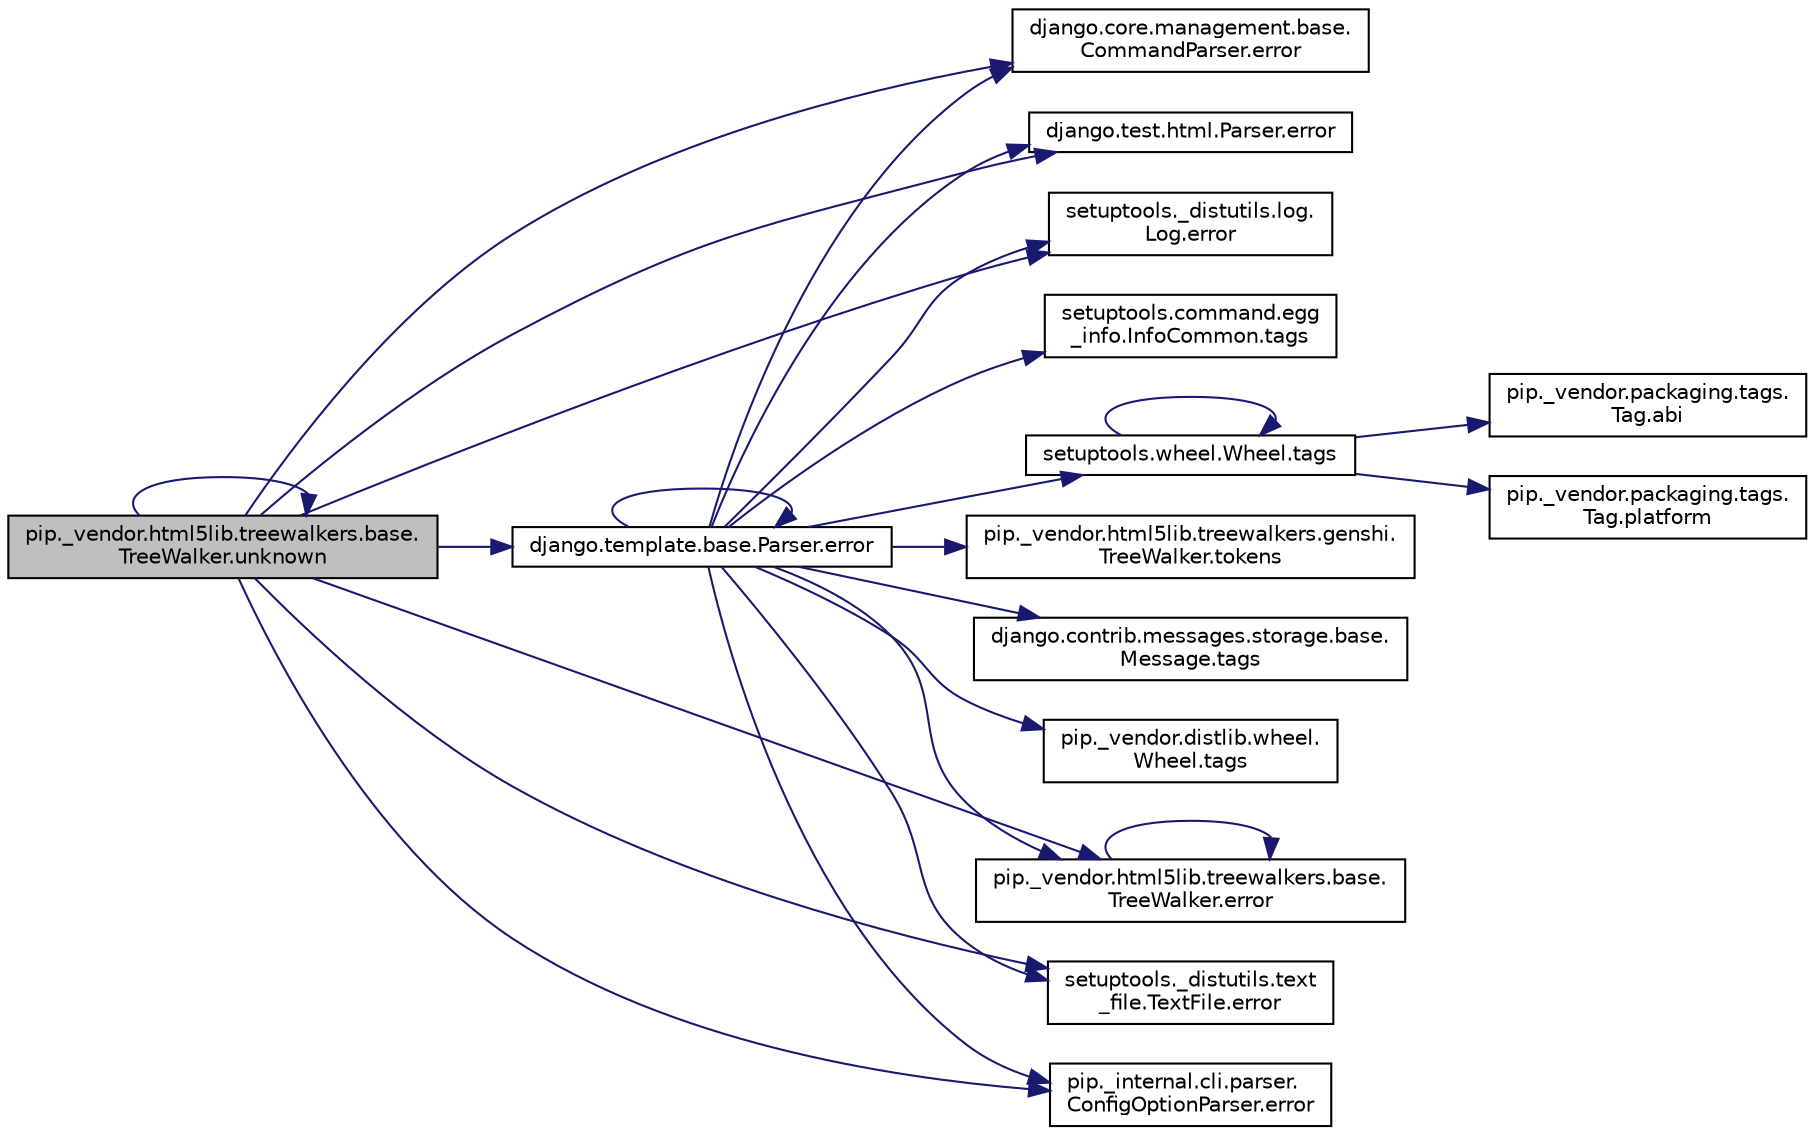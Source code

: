 digraph "pip._vendor.html5lib.treewalkers.base.TreeWalker.unknown"
{
 // LATEX_PDF_SIZE
  edge [fontname="Helvetica",fontsize="10",labelfontname="Helvetica",labelfontsize="10"];
  node [fontname="Helvetica",fontsize="10",shape=record];
  rankdir="LR";
  Node1 [label="pip._vendor.html5lib.treewalkers.base.\lTreeWalker.unknown",height=0.2,width=0.4,color="black", fillcolor="grey75", style="filled", fontcolor="black",tooltip=" "];
  Node1 -> Node2 [color="midnightblue",fontsize="10",style="solid",fontname="Helvetica"];
  Node2 [label="django.core.management.base.\lCommandParser.error",height=0.2,width=0.4,color="black", fillcolor="white", style="filled",URL="$d6/d12/classdjango_1_1core_1_1management_1_1base_1_1_command_parser.html#ae0413f6b908f5b42b59bd2a592a88744",tooltip=" "];
  Node1 -> Node3 [color="midnightblue",fontsize="10",style="solid",fontname="Helvetica"];
  Node3 [label="django.test.html.Parser.error",height=0.2,width=0.4,color="black", fillcolor="white", style="filled",URL="$df/d63/classdjango_1_1test_1_1html_1_1_parser.html#ad5bc38bd6dccb70353068114cc818ed9",tooltip=" "];
  Node1 -> Node4 [color="midnightblue",fontsize="10",style="solid",fontname="Helvetica"];
  Node4 [label="setuptools._distutils.log.\lLog.error",height=0.2,width=0.4,color="black", fillcolor="white", style="filled",URL="$d8/d63/classsetuptools_1_1__distutils_1_1log_1_1_log.html#a8bbe39c72001d159dce9bc6e9825cf96",tooltip=" "];
  Node1 -> Node5 [color="midnightblue",fontsize="10",style="solid",fontname="Helvetica"];
  Node5 [label="django.template.base.Parser.error",height=0.2,width=0.4,color="black", fillcolor="white", style="filled",URL="$da/d80/classdjango_1_1template_1_1base_1_1_parser.html#a5567faf9808dd3ccdaa9cde41b78fe14",tooltip=" "];
  Node5 -> Node2 [color="midnightblue",fontsize="10",style="solid",fontname="Helvetica"];
  Node5 -> Node3 [color="midnightblue",fontsize="10",style="solid",fontname="Helvetica"];
  Node5 -> Node5 [color="midnightblue",fontsize="10",style="solid",fontname="Helvetica"];
  Node5 -> Node6 [color="midnightblue",fontsize="10",style="solid",fontname="Helvetica"];
  Node6 [label="pip._vendor.html5lib.treewalkers.base.\lTreeWalker.error",height=0.2,width=0.4,color="black", fillcolor="white", style="filled",URL="$d5/de6/classpip_1_1__vendor_1_1html5lib_1_1treewalkers_1_1base_1_1_tree_walker.html#aed90492e5fc3449c9530531238aad993",tooltip=" "];
  Node6 -> Node6 [color="midnightblue",fontsize="10",style="solid",fontname="Helvetica"];
  Node5 -> Node4 [color="midnightblue",fontsize="10",style="solid",fontname="Helvetica"];
  Node5 -> Node7 [color="midnightblue",fontsize="10",style="solid",fontname="Helvetica"];
  Node7 [label="setuptools._distutils.text\l_file.TextFile.error",height=0.2,width=0.4,color="black", fillcolor="white", style="filled",URL="$da/d41/classsetuptools_1_1__distutils_1_1text__file_1_1_text_file.html#a95a459186291d0c601cd02a17e219da8",tooltip=" "];
  Node5 -> Node8 [color="midnightblue",fontsize="10",style="solid",fontname="Helvetica"];
  Node8 [label="pip._internal.cli.parser.\lConfigOptionParser.error",height=0.2,width=0.4,color="black", fillcolor="white", style="filled",URL="$d5/da5/classpip_1_1__internal_1_1cli_1_1parser_1_1_config_option_parser.html#a7f476706a72ac9c0f9862fff54f800b6",tooltip=" "];
  Node5 -> Node9 [color="midnightblue",fontsize="10",style="solid",fontname="Helvetica"];
  Node9 [label="django.contrib.messages.storage.base.\lMessage.tags",height=0.2,width=0.4,color="black", fillcolor="white", style="filled",URL="$d3/dce/classdjango_1_1contrib_1_1messages_1_1storage_1_1base_1_1_message.html#a0344c002f41f32cd9f4362b75fd4ca4f",tooltip=" "];
  Node5 -> Node10 [color="midnightblue",fontsize="10",style="solid",fontname="Helvetica"];
  Node10 [label="pip._vendor.distlib.wheel.\lWheel.tags",height=0.2,width=0.4,color="black", fillcolor="white", style="filled",URL="$d1/d0b/classpip_1_1__vendor_1_1distlib_1_1wheel_1_1_wheel.html#a02d69461124ef17ab7d4fc8e26d46ee5",tooltip=" "];
  Node5 -> Node11 [color="midnightblue",fontsize="10",style="solid",fontname="Helvetica"];
  Node11 [label="setuptools.command.egg\l_info.InfoCommon.tags",height=0.2,width=0.4,color="black", fillcolor="white", style="filled",URL="$d5/dfc/classsetuptools_1_1command_1_1egg__info_1_1_info_common.html#a9d01045a03a1438d0f9e9e88855fbca0",tooltip=" "];
  Node5 -> Node12 [color="midnightblue",fontsize="10",style="solid",fontname="Helvetica"];
  Node12 [label="setuptools.wheel.Wheel.tags",height=0.2,width=0.4,color="black", fillcolor="white", style="filled",URL="$d8/de5/classsetuptools_1_1wheel_1_1_wheel.html#a2d24e91430aebfbbafa099eaeb00a5f4",tooltip=" "];
  Node12 -> Node13 [color="midnightblue",fontsize="10",style="solid",fontname="Helvetica"];
  Node13 [label="pip._vendor.packaging.tags.\lTag.abi",height=0.2,width=0.4,color="black", fillcolor="white", style="filled",URL="$de/df3/classpip_1_1__vendor_1_1packaging_1_1tags_1_1_tag.html#a776ff442e7c80cf8c8f724f6228c5245",tooltip=" "];
  Node12 -> Node14 [color="midnightblue",fontsize="10",style="solid",fontname="Helvetica"];
  Node14 [label="pip._vendor.packaging.tags.\lTag.platform",height=0.2,width=0.4,color="black", fillcolor="white", style="filled",URL="$de/df3/classpip_1_1__vendor_1_1packaging_1_1tags_1_1_tag.html#afce7b1c0d18c1a3dc15b6ed3d780d1b4",tooltip=" "];
  Node12 -> Node12 [color="midnightblue",fontsize="10",style="solid",fontname="Helvetica"];
  Node5 -> Node15 [color="midnightblue",fontsize="10",style="solid",fontname="Helvetica"];
  Node15 [label="pip._vendor.html5lib.treewalkers.genshi.\lTreeWalker.tokens",height=0.2,width=0.4,color="black", fillcolor="white", style="filled",URL="$db/d04/classpip_1_1__vendor_1_1html5lib_1_1treewalkers_1_1genshi_1_1_tree_walker.html#aaa7cd4013932d988edef6e126ab998a3",tooltip=" "];
  Node1 -> Node8 [color="midnightblue",fontsize="10",style="solid",fontname="Helvetica"];
  Node1 -> Node6 [color="midnightblue",fontsize="10",style="solid",fontname="Helvetica"];
  Node1 -> Node7 [color="midnightblue",fontsize="10",style="solid",fontname="Helvetica"];
  Node1 -> Node1 [color="midnightblue",fontsize="10",style="solid",fontname="Helvetica"];
}
